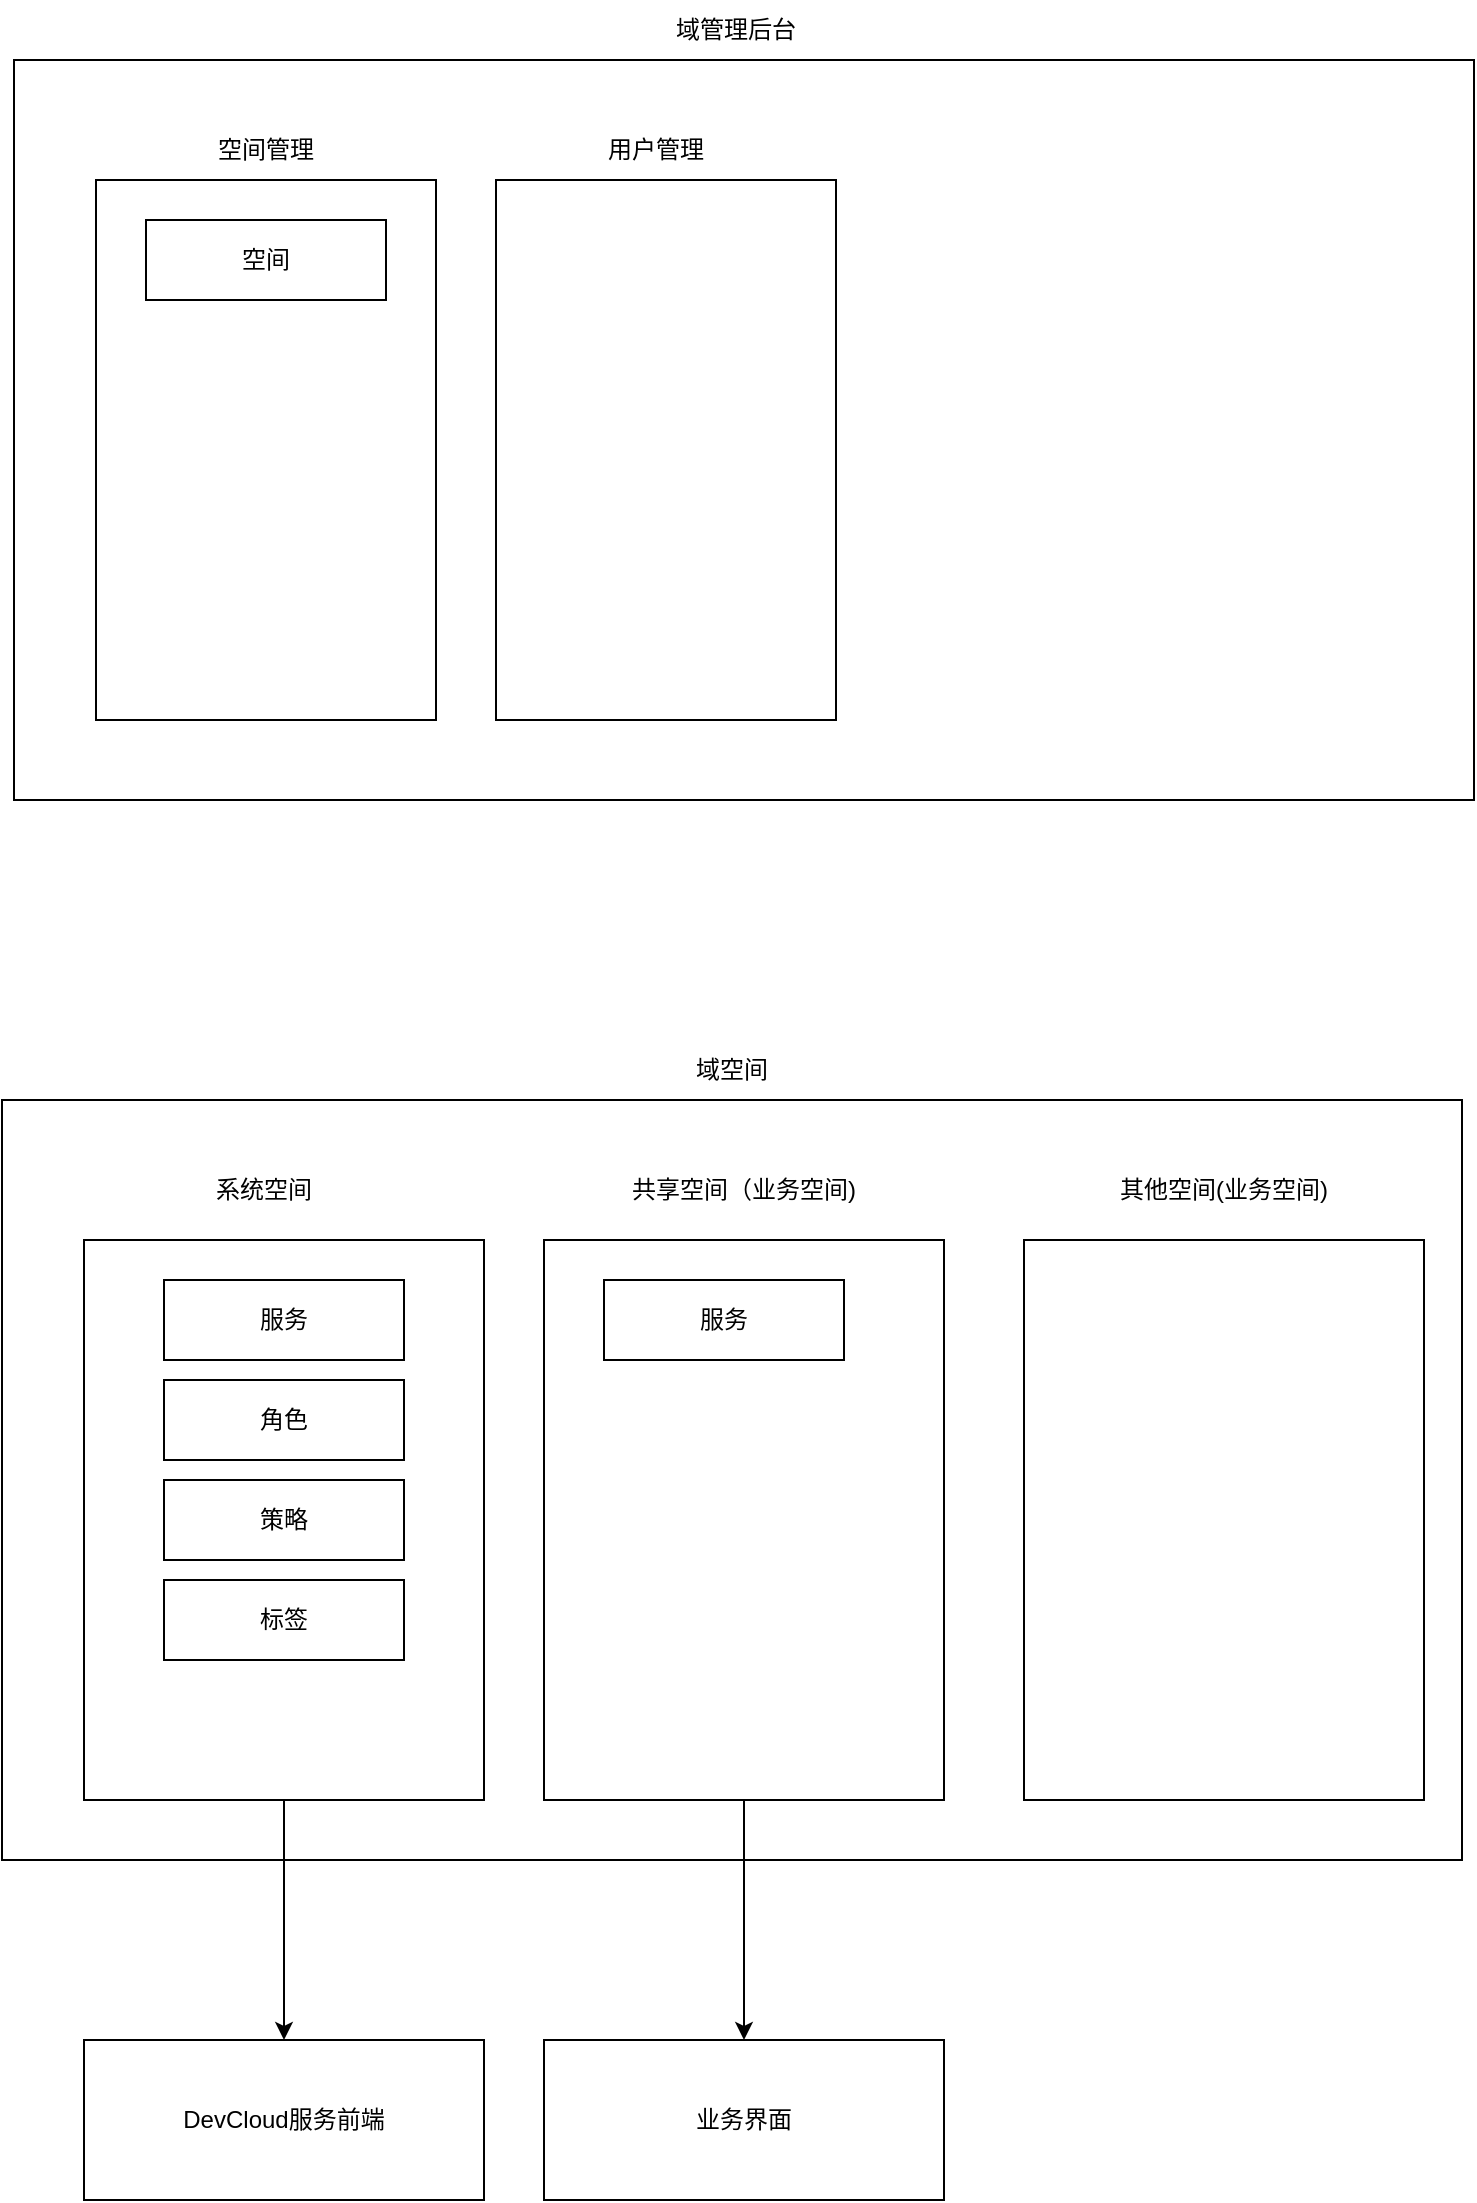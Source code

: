 <mxfile>
    <diagram id="ZRi-ofqCV3CsyChqKSm1" name="第 1 页">
        <mxGraphModel dx="1018" dy="643" grid="1" gridSize="10" guides="1" tooltips="1" connect="1" arrows="1" fold="1" page="1" pageScale="1" pageWidth="827" pageHeight="1169" math="0" shadow="0">
            <root>
                <mxCell id="0"/>
                <mxCell id="1" parent="0"/>
                <mxCell id="2" value="" style="rounded=0;whiteSpace=wrap;html=1;" parent="1" vertex="1">
                    <mxGeometry x="49" y="600" width="730" height="380" as="geometry"/>
                </mxCell>
                <mxCell id="18" style="edgeStyle=none;html=1;exitX=0.5;exitY=1;exitDx=0;exitDy=0;entryX=0.5;entryY=0;entryDx=0;entryDy=0;" parent="1" source="3" target="17" edge="1">
                    <mxGeometry relative="1" as="geometry"/>
                </mxCell>
                <mxCell id="3" value="" style="rounded=0;whiteSpace=wrap;html=1;" parent="1" vertex="1">
                    <mxGeometry x="320" y="670" width="200" height="280" as="geometry"/>
                </mxCell>
                <mxCell id="4" value="域空间" style="text;html=1;strokeColor=none;fillColor=none;align=center;verticalAlign=middle;whiteSpace=wrap;rounded=0;" parent="1" vertex="1">
                    <mxGeometry x="384" y="570" width="60" height="30" as="geometry"/>
                </mxCell>
                <mxCell id="5" value="共享空间（业务空间)" style="text;html=1;strokeColor=none;fillColor=none;align=center;verticalAlign=middle;whiteSpace=wrap;rounded=0;" parent="1" vertex="1">
                    <mxGeometry x="350" y="630" width="140" height="30" as="geometry"/>
                </mxCell>
                <mxCell id="14" style="edgeStyle=none;html=1;exitX=0.5;exitY=1;exitDx=0;exitDy=0;entryX=0.5;entryY=0;entryDx=0;entryDy=0;" parent="1" source="6" target="13" edge="1">
                    <mxGeometry relative="1" as="geometry"/>
                </mxCell>
                <mxCell id="6" value="" style="rounded=0;whiteSpace=wrap;html=1;" parent="1" vertex="1">
                    <mxGeometry x="90" y="670" width="200" height="280" as="geometry"/>
                </mxCell>
                <mxCell id="7" value="" style="rounded=0;whiteSpace=wrap;html=1;" parent="1" vertex="1">
                    <mxGeometry x="560" y="670" width="200" height="280" as="geometry"/>
                </mxCell>
                <mxCell id="8" value="系统空间" style="text;html=1;strokeColor=none;fillColor=none;align=center;verticalAlign=middle;whiteSpace=wrap;rounded=0;" parent="1" vertex="1">
                    <mxGeometry x="150" y="630" width="60" height="30" as="geometry"/>
                </mxCell>
                <mxCell id="9" value="其他空间(业务空间)" style="text;html=1;strokeColor=none;fillColor=none;align=center;verticalAlign=middle;whiteSpace=wrap;rounded=0;" parent="1" vertex="1">
                    <mxGeometry x="600" y="630" width="120" height="30" as="geometry"/>
                </mxCell>
                <mxCell id="10" value="服务" style="rounded=0;whiteSpace=wrap;html=1;" parent="1" vertex="1">
                    <mxGeometry x="350" y="690" width="120" height="40" as="geometry"/>
                </mxCell>
                <mxCell id="11" value="服务" style="rounded=0;whiteSpace=wrap;html=1;" parent="1" vertex="1">
                    <mxGeometry x="130" y="690" width="120" height="40" as="geometry"/>
                </mxCell>
                <mxCell id="12" value="角色" style="rounded=0;whiteSpace=wrap;html=1;" parent="1" vertex="1">
                    <mxGeometry x="130" y="740" width="120" height="40" as="geometry"/>
                </mxCell>
                <mxCell id="13" value="DevCloud服务前端" style="rounded=0;whiteSpace=wrap;html=1;" parent="1" vertex="1">
                    <mxGeometry x="90" y="1070" width="200" height="80" as="geometry"/>
                </mxCell>
                <mxCell id="15" value="策略" style="rounded=0;whiteSpace=wrap;html=1;" parent="1" vertex="1">
                    <mxGeometry x="130" y="790" width="120" height="40" as="geometry"/>
                </mxCell>
                <mxCell id="16" value="标签" style="rounded=0;whiteSpace=wrap;html=1;" parent="1" vertex="1">
                    <mxGeometry x="130" y="840" width="120" height="40" as="geometry"/>
                </mxCell>
                <mxCell id="17" value="业务界面" style="rounded=0;whiteSpace=wrap;html=1;" parent="1" vertex="1">
                    <mxGeometry x="320" y="1070" width="200" height="80" as="geometry"/>
                </mxCell>
                <mxCell id="19" value="" style="rounded=0;whiteSpace=wrap;html=1;" vertex="1" parent="1">
                    <mxGeometry x="55" y="80" width="730" height="370" as="geometry"/>
                </mxCell>
                <mxCell id="20" value="域管理后台" style="text;html=1;strokeColor=none;fillColor=none;align=center;verticalAlign=middle;whiteSpace=wrap;rounded=0;" vertex="1" parent="1">
                    <mxGeometry x="376" y="50" width="80" height="30" as="geometry"/>
                </mxCell>
                <mxCell id="21" value="" style="rounded=0;whiteSpace=wrap;html=1;" vertex="1" parent="1">
                    <mxGeometry x="96" y="140" width="170" height="270" as="geometry"/>
                </mxCell>
                <mxCell id="22" value="空间管理" style="text;html=1;strokeColor=none;fillColor=none;align=center;verticalAlign=middle;whiteSpace=wrap;rounded=0;" vertex="1" parent="1">
                    <mxGeometry x="151" y="110" width="60" height="30" as="geometry"/>
                </mxCell>
                <mxCell id="23" value="空间" style="rounded=0;whiteSpace=wrap;html=1;" vertex="1" parent="1">
                    <mxGeometry x="121" y="160" width="120" height="40" as="geometry"/>
                </mxCell>
                <mxCell id="24" value="" style="rounded=0;whiteSpace=wrap;html=1;" vertex="1" parent="1">
                    <mxGeometry x="296" y="140" width="170" height="270" as="geometry"/>
                </mxCell>
                <mxCell id="25" value="用户管理" style="text;html=1;strokeColor=none;fillColor=none;align=center;verticalAlign=middle;whiteSpace=wrap;rounded=0;" vertex="1" parent="1">
                    <mxGeometry x="346" y="110" width="60" height="30" as="geometry"/>
                </mxCell>
            </root>
        </mxGraphModel>
    </diagram>
</mxfile>